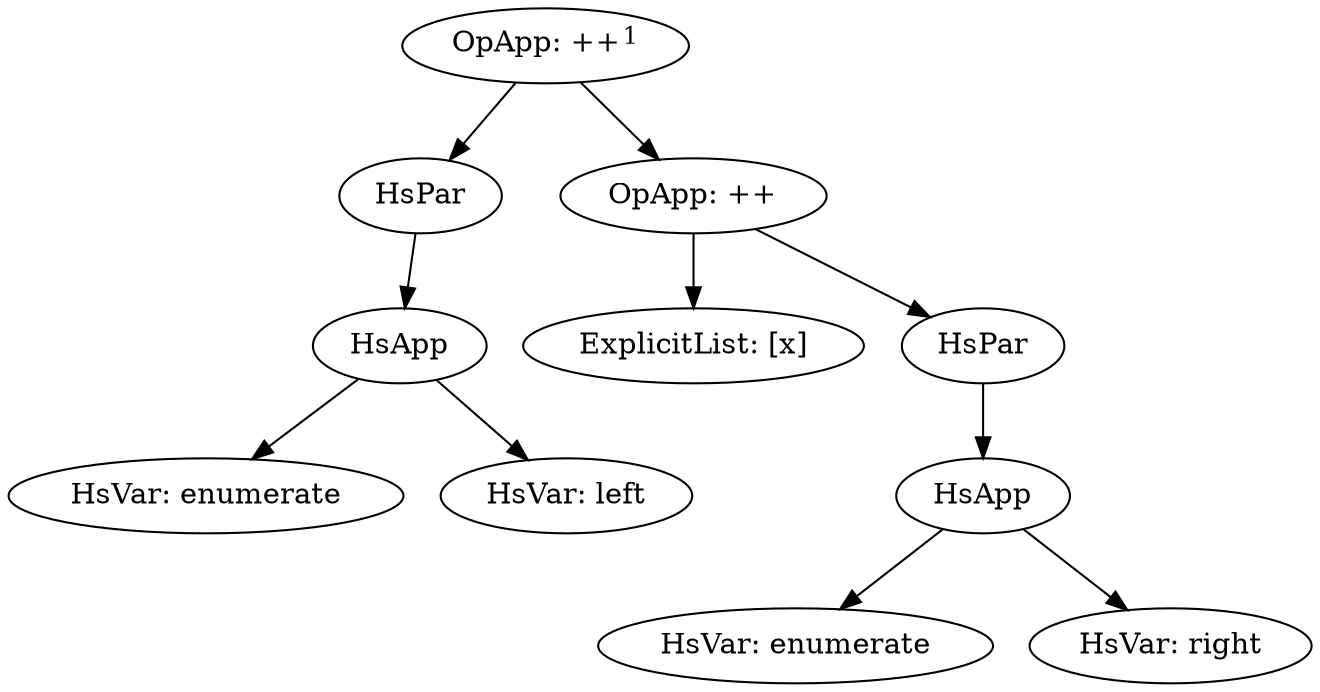 digraph G {
//enumerate -> lApp;

	subgraph left {
		lApp [label=<OpApp: ++<SUP>1</SUP>>];
		lApp -> lPar;	
		lApp -> rApp;
	}

	subgraph lPar {
		lPar [label="HsPar"];
		lEnum [label="HsVar: enumerate"];
		left [label="HsVar: left"];
		pApp1 [label="HsApp"];
		lPar -> pApp1;
		pApp1 -> lEnum;
		pApp1 -> left;
	}

	subgraph right {
		lst [label="ExplicitList: [x]"];
		rApp [label="OpApp: ++"];
		rApp -> lst;
		rApp -> rPar;
	}
	
	subgraph rPar {
		rPar [label="HsPar"];
		rEApp [label="HsApp"];
		rEnum [label="HsVar: enumerate"];
		right [label="HsVar: right"];
		rPar -> rEApp;
		rEApp -> rEnum;
		rEApp -> right;
	}

}

//enumerate (Node left x right) = (enumerate left) ++ [x] ++ (enumerate right)

/*
(L {test/testdata/HughesList/HList2.hs:8:33-76} 
                 (OpApp 
                  (L {test/testdata/HughesList/HList2.hs:8:33-55} 
                   (OpApp 
                    (L {test/testdata/HughesList/HList2.hs:8:33-48} 
                     (HsPar 
                      (L {test/testdata/HughesList/HList2.hs:8:34-47} 
                       (HsApp 
                        (L {test/testdata/HughesList/HList2.hs:8:34-42} 
                         (HsVar 
                          (Unqual {OccName: enumerate}))) 
                        (L {test/testdata/HughesList/HList2.hs:8:44-47} 
                         (HsVar 
                          (Unqual {OccName: left}))))))) 
                    (L {test/testdata/HughesList/HList2.hs:8:50-51} 
                     (HsVar 
                      (Unqual {OccName: ++}))) 
                    (PlaceHolder) 
                    (L {test/testdata/HughesList/HList2.hs:8:53-55} 
                     (ExplicitList 
                      (PlaceHolder) 
                      (Nothing) 
                      [
                       (L {test/testdata/HughesList/HList2.hs:8:54} 
                        (HsVar 
                         (Unqual {OccName: x})))])))) 

                         (L {test/testdata/HughesList/HList2.hs:8:57-58} 
                   (HsVar 
                    (Unqual {OccName: ++}))) 
                  (PlaceHolder) 
                  (L {test/testdata/HughesList/HList2.hs:8:60-76} 
                   (HsPar 
                    (L {test/testdata/HughesList/HList2.hs:8:61-75} 
                     (HsApp 
                      (L {test/testdata/HughesList/HList2.hs:8:61-69} 
                       (HsVar 
                        (Unqual {OccName: enumerate}))) 
                      (L {test/testdata/HughesList/HList2.hs:8:71-75} 
                       (HsVar 
                        (Unqual {OccName: right})))))))))

*/